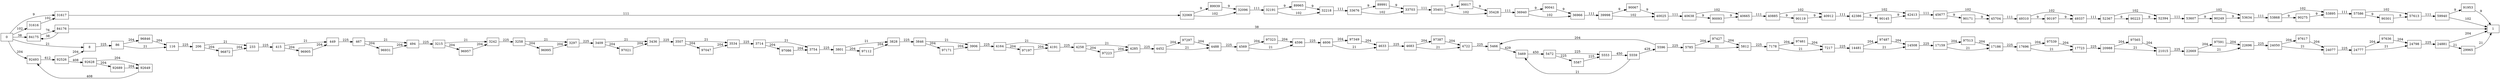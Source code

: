 digraph {
	graph [rankdir=LR]
	node [shape=rectangle]
	8 -> 86 [label=225]
	86 -> 116 [label=21]
	86 -> 96846 [label=204]
	116 -> 206 [label=225]
	206 -> 233 [label=21]
	206 -> 96872 [label=204]
	233 -> 415 [label=225]
	415 -> 449 [label=21]
	415 -> 96905 [label=204]
	449 -> 467 [label=225]
	467 -> 494 [label=21]
	467 -> 96931 [label=204]
	494 -> 3215 [label=225]
	3215 -> 3242 [label=21]
	3215 -> 96957 [label=204]
	3242 -> 3258 [label=225]
	3258 -> 3297 [label=21]
	3258 -> 96995 [label=204]
	3297 -> 3409 [label=225]
	3409 -> 3436 [label=21]
	3409 -> 97021 [label=204]
	3436 -> 3507 [label=225]
	3507 -> 3534 [label=21]
	3507 -> 97047 [label=204]
	3534 -> 3714 [label=225]
	3714 -> 3754 [label=21]
	3714 -> 97086 [label=204]
	3754 -> 3801 [label=225]
	3801 -> 3828 [label=21]
	3801 -> 97112 [label=204]
	3828 -> 3846 [label=225]
	3846 -> 3906 [label=21]
	3846 -> 97171 [label=204]
	3906 -> 4164 [label=225]
	4164 -> 4191 [label=21]
	4164 -> 97197 [label=204]
	4191 -> 4258 [label=225]
	4258 -> 4285 [label=21]
	4258 -> 97223 [label=204]
	4285 -> 4452 [label=225]
	4452 -> 4488 [label=21]
	4452 -> 97297 [label=204]
	4488 -> 4569 [label=225]
	4569 -> 4596 [label=21]
	4569 -> 97323 [label=204]
	4596 -> 4606 [label=225]
	4606 -> 4633 [label=21]
	4606 -> 97349 [label=204]
	4633 -> 4683 [label=225]
	4683 -> 4722 [label=21]
	4683 -> 97387 [label=204]
	4722 -> 5466 [label=225]
	5466 -> 5469 [label=429]
	5469 -> 5472 [label=450]
	5472 -> 5553 [label=225]
	5472 -> 5587 [label=225]
	5553 -> 5559 [label=450]
	5559 -> 5469 [label=21]
	5559 -> 5596 [label=429]
	5587 -> 5553 [label=225]
	5596 -> 5785 [label=225]
	5596 -> 5466 [label=204]
	5785 -> 5812 [label=21]
	5785 -> 97427 [label=204]
	5812 -> 7178 [label=225]
	7178 -> 7217 [label=21]
	7178 -> 97461 [label=204]
	7217 -> 14481 [label=225]
	14481 -> 14508 [label=21]
	14481 -> 97487 [label=204]
	14508 -> 17159 [label=225]
	17159 -> 17186 [label=21]
	17159 -> 97513 [label=204]
	17186 -> 17696 [label=225]
	17696 -> 17723 [label=21]
	17696 -> 97539 [label=204]
	17723 -> 20988 [label=225]
	20988 -> 21015 [label=21]
	20988 -> 97565 [label=204]
	21015 -> 22669 [label=225]
	22669 -> 22696 [label=21]
	22669 -> 97591 [label=204]
	22696 -> 24050 [label=225]
	24050 -> 24077 [label=21]
	24050 -> 97617 [label=204]
	24077 -> 24777 [label=225]
	24777 -> 24798 [label=21]
	24777 -> 97636 [label=204]
	24798 -> 24881 [label=225]
	24881 -> 1 [label=204]
	24881 -> 29965 [label=21]
	29965 -> 1 [label=21]
	31616 -> 31617 [label=102]
	31617 -> 32069 [label=111]
	32069 -> 32096 [label=102]
	32069 -> 89939 [label=9]
	32096 -> 32191 [label=111]
	32191 -> 32218 [label=102]
	32191 -> 89965 [label=9]
	32218 -> 33676 [label=111]
	33676 -> 33703 [label=102]
	33676 -> 89991 [label=9]
	33703 -> 35401 [label=111]
	35401 -> 35428 [label=102]
	35401 -> 90017 [label=9]
	35428 -> 36940 [label=111]
	36940 -> 36966 [label=102]
	36940 -> 90041 [label=9]
	36966 -> 39998 [label=111]
	39998 -> 40025 [label=102]
	39998 -> 90067 [label=9]
	40025 -> 40638 [label=111]
	40638 -> 40665 [label=102]
	40638 -> 90093 [label=9]
	40665 -> 40885 [label=111]
	40885 -> 40912 [label=102]
	40885 -> 90119 [label=9]
	40912 -> 42386 [label=111]
	42386 -> 42413 [label=102]
	42386 -> 90145 [label=9]
	42413 -> 45677 [label=111]
	45677 -> 45704 [label=102]
	45677 -> 90171 [label=9]
	45704 -> 49310 [label=111]
	49310 -> 49337 [label=102]
	49310 -> 90197 [label=9]
	49337 -> 52367 [label=111]
	52367 -> 52394 [label=102]
	52367 -> 90223 [label=9]
	52394 -> 53607 [label=111]
	53607 -> 53634 [label=102]
	53607 -> 90249 [label=9]
	53634 -> 53868 [label=111]
	53868 -> 53895 [label=102]
	53868 -> 90275 [label=9]
	53895 -> 57586 [label=111]
	57586 -> 57613 [label=102]
	57586 -> 90301 [label=9]
	57613 -> 59940 [label=111]
	59940 -> 1 [label=102]
	59940 -> 91953 [label=9]
	84175 -> 84176 [label=76]
	84176 -> 84175 [label=38]
	84176 -> 1 [label=38]
	89939 -> 32096 [label=9]
	89965 -> 32218 [label=9]
	89991 -> 33703 [label=9]
	90017 -> 35428 [label=9]
	90041 -> 36966 [label=9]
	90067 -> 40025 [label=9]
	90093 -> 40665 [label=9]
	90119 -> 40912 [label=9]
	90145 -> 42413 [label=9]
	90171 -> 45704 [label=9]
	90197 -> 49337 [label=9]
	90223 -> 52394 [label=9]
	90249 -> 53634 [label=9]
	90275 -> 53895 [label=9]
	90301 -> 57613 [label=9]
	91953 -> 1 [label=9]
	92493 -> 92526 [label=612]
	92526 -> 92628 [label=408]
	92526 -> 8 [label=204]
	92628 -> 92649 [label=204]
	92628 -> 92689 [label=204]
	92649 -> 92493 [label=408]
	92689 -> 92649 [label=204]
	96846 -> 116 [label=204]
	96872 -> 233 [label=204]
	96905 -> 449 [label=204]
	96931 -> 494 [label=204]
	96957 -> 3242 [label=204]
	96995 -> 3297 [label=204]
	97021 -> 3436 [label=204]
	97047 -> 3534 [label=204]
	97086 -> 3754 [label=204]
	97112 -> 3828 [label=204]
	97171 -> 3906 [label=204]
	97197 -> 4191 [label=204]
	97223 -> 4285 [label=204]
	97297 -> 4488 [label=204]
	97323 -> 4596 [label=204]
	97349 -> 4633 [label=204]
	97387 -> 4722 [label=204]
	97427 -> 5812 [label=204]
	97461 -> 7217 [label=204]
	97487 -> 14508 [label=204]
	97513 -> 17186 [label=204]
	97539 -> 17723 [label=204]
	97565 -> 21015 [label=204]
	97591 -> 22696 [label=204]
	97617 -> 24077 [label=204]
	97636 -> 24798 [label=204]
	0 -> 31617 [label=9]
	0 -> 8 [label=21]
	0 -> 31616 [label=102]
	0 -> 84175 [label=38]
	0 -> 92493 [label=204]
}
